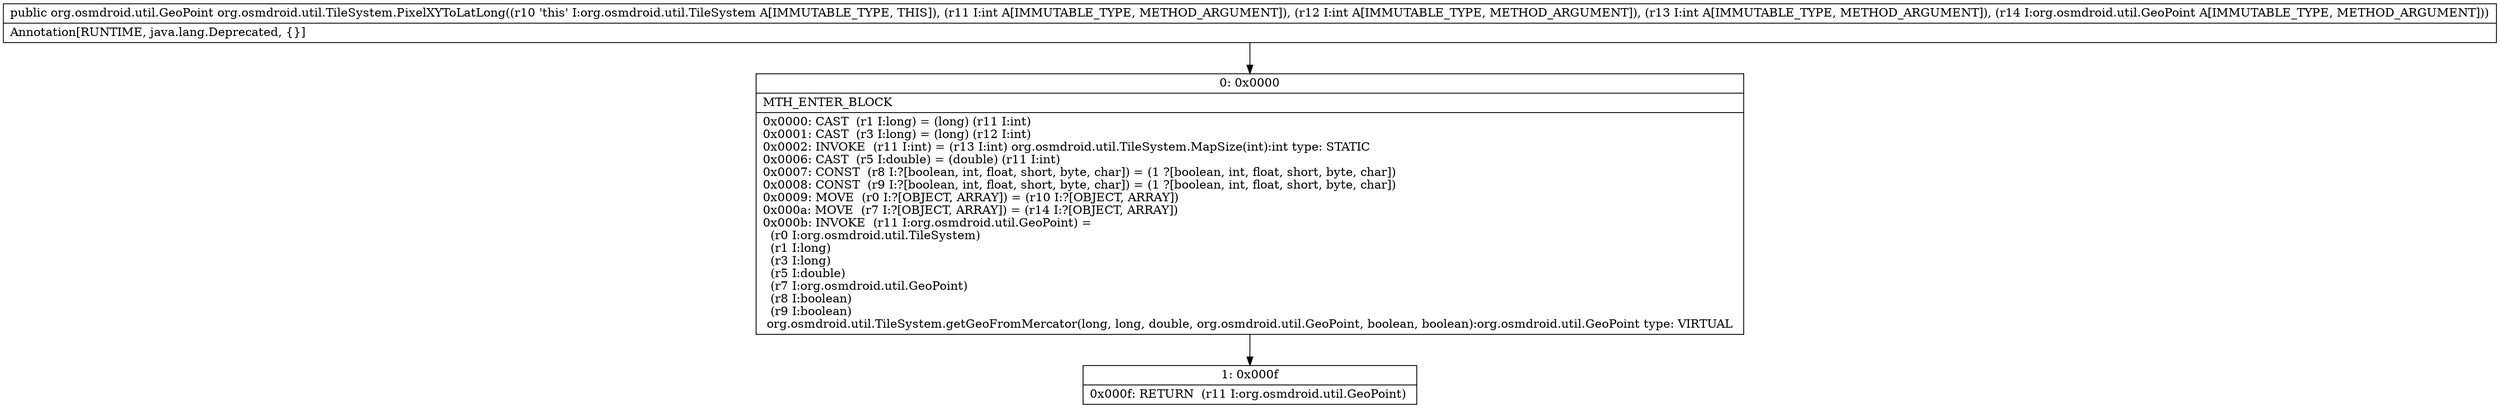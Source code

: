digraph "CFG fororg.osmdroid.util.TileSystem.PixelXYToLatLong(IIILorg\/osmdroid\/util\/GeoPoint;)Lorg\/osmdroid\/util\/GeoPoint;" {
Node_0 [shape=record,label="{0\:\ 0x0000|MTH_ENTER_BLOCK\l|0x0000: CAST  (r1 I:long) = (long) (r11 I:int) \l0x0001: CAST  (r3 I:long) = (long) (r12 I:int) \l0x0002: INVOKE  (r11 I:int) = (r13 I:int) org.osmdroid.util.TileSystem.MapSize(int):int type: STATIC \l0x0006: CAST  (r5 I:double) = (double) (r11 I:int) \l0x0007: CONST  (r8 I:?[boolean, int, float, short, byte, char]) = (1 ?[boolean, int, float, short, byte, char]) \l0x0008: CONST  (r9 I:?[boolean, int, float, short, byte, char]) = (1 ?[boolean, int, float, short, byte, char]) \l0x0009: MOVE  (r0 I:?[OBJECT, ARRAY]) = (r10 I:?[OBJECT, ARRAY]) \l0x000a: MOVE  (r7 I:?[OBJECT, ARRAY]) = (r14 I:?[OBJECT, ARRAY]) \l0x000b: INVOKE  (r11 I:org.osmdroid.util.GeoPoint) = \l  (r0 I:org.osmdroid.util.TileSystem)\l  (r1 I:long)\l  (r3 I:long)\l  (r5 I:double)\l  (r7 I:org.osmdroid.util.GeoPoint)\l  (r8 I:boolean)\l  (r9 I:boolean)\l org.osmdroid.util.TileSystem.getGeoFromMercator(long, long, double, org.osmdroid.util.GeoPoint, boolean, boolean):org.osmdroid.util.GeoPoint type: VIRTUAL \l}"];
Node_1 [shape=record,label="{1\:\ 0x000f|0x000f: RETURN  (r11 I:org.osmdroid.util.GeoPoint) \l}"];
MethodNode[shape=record,label="{public org.osmdroid.util.GeoPoint org.osmdroid.util.TileSystem.PixelXYToLatLong((r10 'this' I:org.osmdroid.util.TileSystem A[IMMUTABLE_TYPE, THIS]), (r11 I:int A[IMMUTABLE_TYPE, METHOD_ARGUMENT]), (r12 I:int A[IMMUTABLE_TYPE, METHOD_ARGUMENT]), (r13 I:int A[IMMUTABLE_TYPE, METHOD_ARGUMENT]), (r14 I:org.osmdroid.util.GeoPoint A[IMMUTABLE_TYPE, METHOD_ARGUMENT]))  | Annotation[RUNTIME, java.lang.Deprecated, \{\}]\l}"];
MethodNode -> Node_0;
Node_0 -> Node_1;
}

